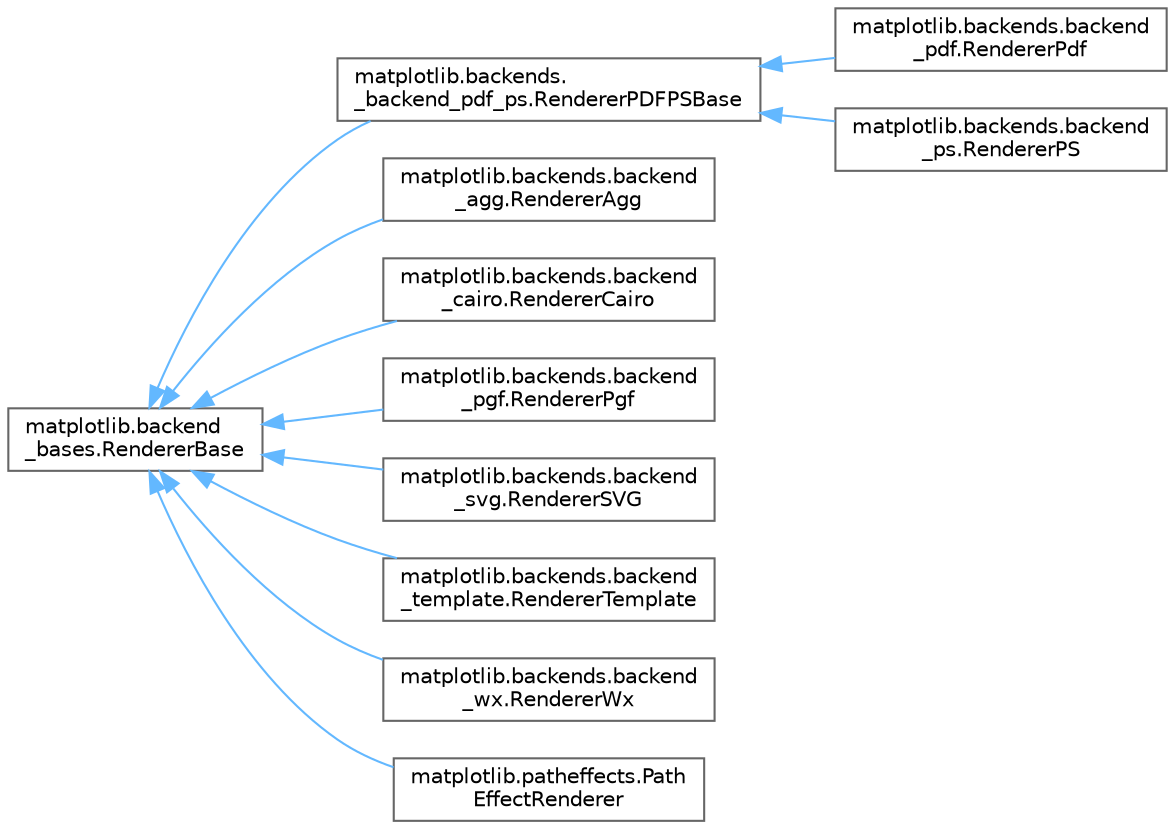 digraph "Graphical Class Hierarchy"
{
 // LATEX_PDF_SIZE
  bgcolor="transparent";
  edge [fontname=Helvetica,fontsize=10,labelfontname=Helvetica,labelfontsize=10];
  node [fontname=Helvetica,fontsize=10,shape=box,height=0.2,width=0.4];
  rankdir="LR";
  Node0 [id="Node000000",label="matplotlib.backend\l_bases.RendererBase",height=0.2,width=0.4,color="grey40", fillcolor="white", style="filled",URL="$d0/da8/classmatplotlib_1_1backend__bases_1_1RendererBase.html",tooltip=" "];
  Node0 -> Node1 [id="edge3618_Node000000_Node000001",dir="back",color="steelblue1",style="solid",tooltip=" "];
  Node1 [id="Node000001",label="matplotlib.backends.\l_backend_pdf_ps.RendererPDFPSBase",height=0.2,width=0.4,color="grey40", fillcolor="white", style="filled",URL="$da/d77/classmatplotlib_1_1backends_1_1__backend__pdf__ps_1_1RendererPDFPSBase.html",tooltip=" "];
  Node1 -> Node2 [id="edge3619_Node000001_Node000002",dir="back",color="steelblue1",style="solid",tooltip=" "];
  Node2 [id="Node000002",label="matplotlib.backends.backend\l_pdf.RendererPdf",height=0.2,width=0.4,color="grey40", fillcolor="white", style="filled",URL="$d9/d45/classmatplotlib_1_1backends_1_1backend__pdf_1_1RendererPdf.html",tooltip=" "];
  Node1 -> Node3 [id="edge3620_Node000001_Node000003",dir="back",color="steelblue1",style="solid",tooltip=" "];
  Node3 [id="Node000003",label="matplotlib.backends.backend\l_ps.RendererPS",height=0.2,width=0.4,color="grey40", fillcolor="white", style="filled",URL="$d9/dff/classmatplotlib_1_1backends_1_1backend__ps_1_1RendererPS.html",tooltip=" "];
  Node0 -> Node4 [id="edge3621_Node000000_Node000004",dir="back",color="steelblue1",style="solid",tooltip=" "];
  Node4 [id="Node000004",label="matplotlib.backends.backend\l_agg.RendererAgg",height=0.2,width=0.4,color="grey40", fillcolor="white", style="filled",URL="$d4/dab/classmatplotlib_1_1backends_1_1backend__agg_1_1RendererAgg.html",tooltip=" "];
  Node0 -> Node5 [id="edge3622_Node000000_Node000005",dir="back",color="steelblue1",style="solid",tooltip=" "];
  Node5 [id="Node000005",label="matplotlib.backends.backend\l_cairo.RendererCairo",height=0.2,width=0.4,color="grey40", fillcolor="white", style="filled",URL="$df/dab/classmatplotlib_1_1backends_1_1backend__cairo_1_1RendererCairo.html",tooltip=" "];
  Node0 -> Node6 [id="edge3623_Node000000_Node000006",dir="back",color="steelblue1",style="solid",tooltip=" "];
  Node6 [id="Node000006",label="matplotlib.backends.backend\l_pgf.RendererPgf",height=0.2,width=0.4,color="grey40", fillcolor="white", style="filled",URL="$d5/de2/classmatplotlib_1_1backends_1_1backend__pgf_1_1RendererPgf.html",tooltip=" "];
  Node0 -> Node7 [id="edge3624_Node000000_Node000007",dir="back",color="steelblue1",style="solid",tooltip=" "];
  Node7 [id="Node000007",label="matplotlib.backends.backend\l_svg.RendererSVG",height=0.2,width=0.4,color="grey40", fillcolor="white", style="filled",URL="$da/d38/classmatplotlib_1_1backends_1_1backend__svg_1_1RendererSVG.html",tooltip=" "];
  Node0 -> Node8 [id="edge3625_Node000000_Node000008",dir="back",color="steelblue1",style="solid",tooltip=" "];
  Node8 [id="Node000008",label="matplotlib.backends.backend\l_template.RendererTemplate",height=0.2,width=0.4,color="grey40", fillcolor="white", style="filled",URL="$de/d31/classmatplotlib_1_1backends_1_1backend__template_1_1RendererTemplate.html",tooltip=" "];
  Node0 -> Node9 [id="edge3626_Node000000_Node000009",dir="back",color="steelblue1",style="solid",tooltip=" "];
  Node9 [id="Node000009",label="matplotlib.backends.backend\l_wx.RendererWx",height=0.2,width=0.4,color="grey40", fillcolor="white", style="filled",URL="$db/dfc/classmatplotlib_1_1backends_1_1backend__wx_1_1RendererWx.html",tooltip=" "];
  Node0 -> Node10 [id="edge3627_Node000000_Node000010",dir="back",color="steelblue1",style="solid",tooltip=" "];
  Node10 [id="Node000010",label="matplotlib.patheffects.Path\lEffectRenderer",height=0.2,width=0.4,color="grey40", fillcolor="white", style="filled",URL="$d0/da9/classmatplotlib_1_1patheffects_1_1PathEffectRenderer.html",tooltip=" "];
}
